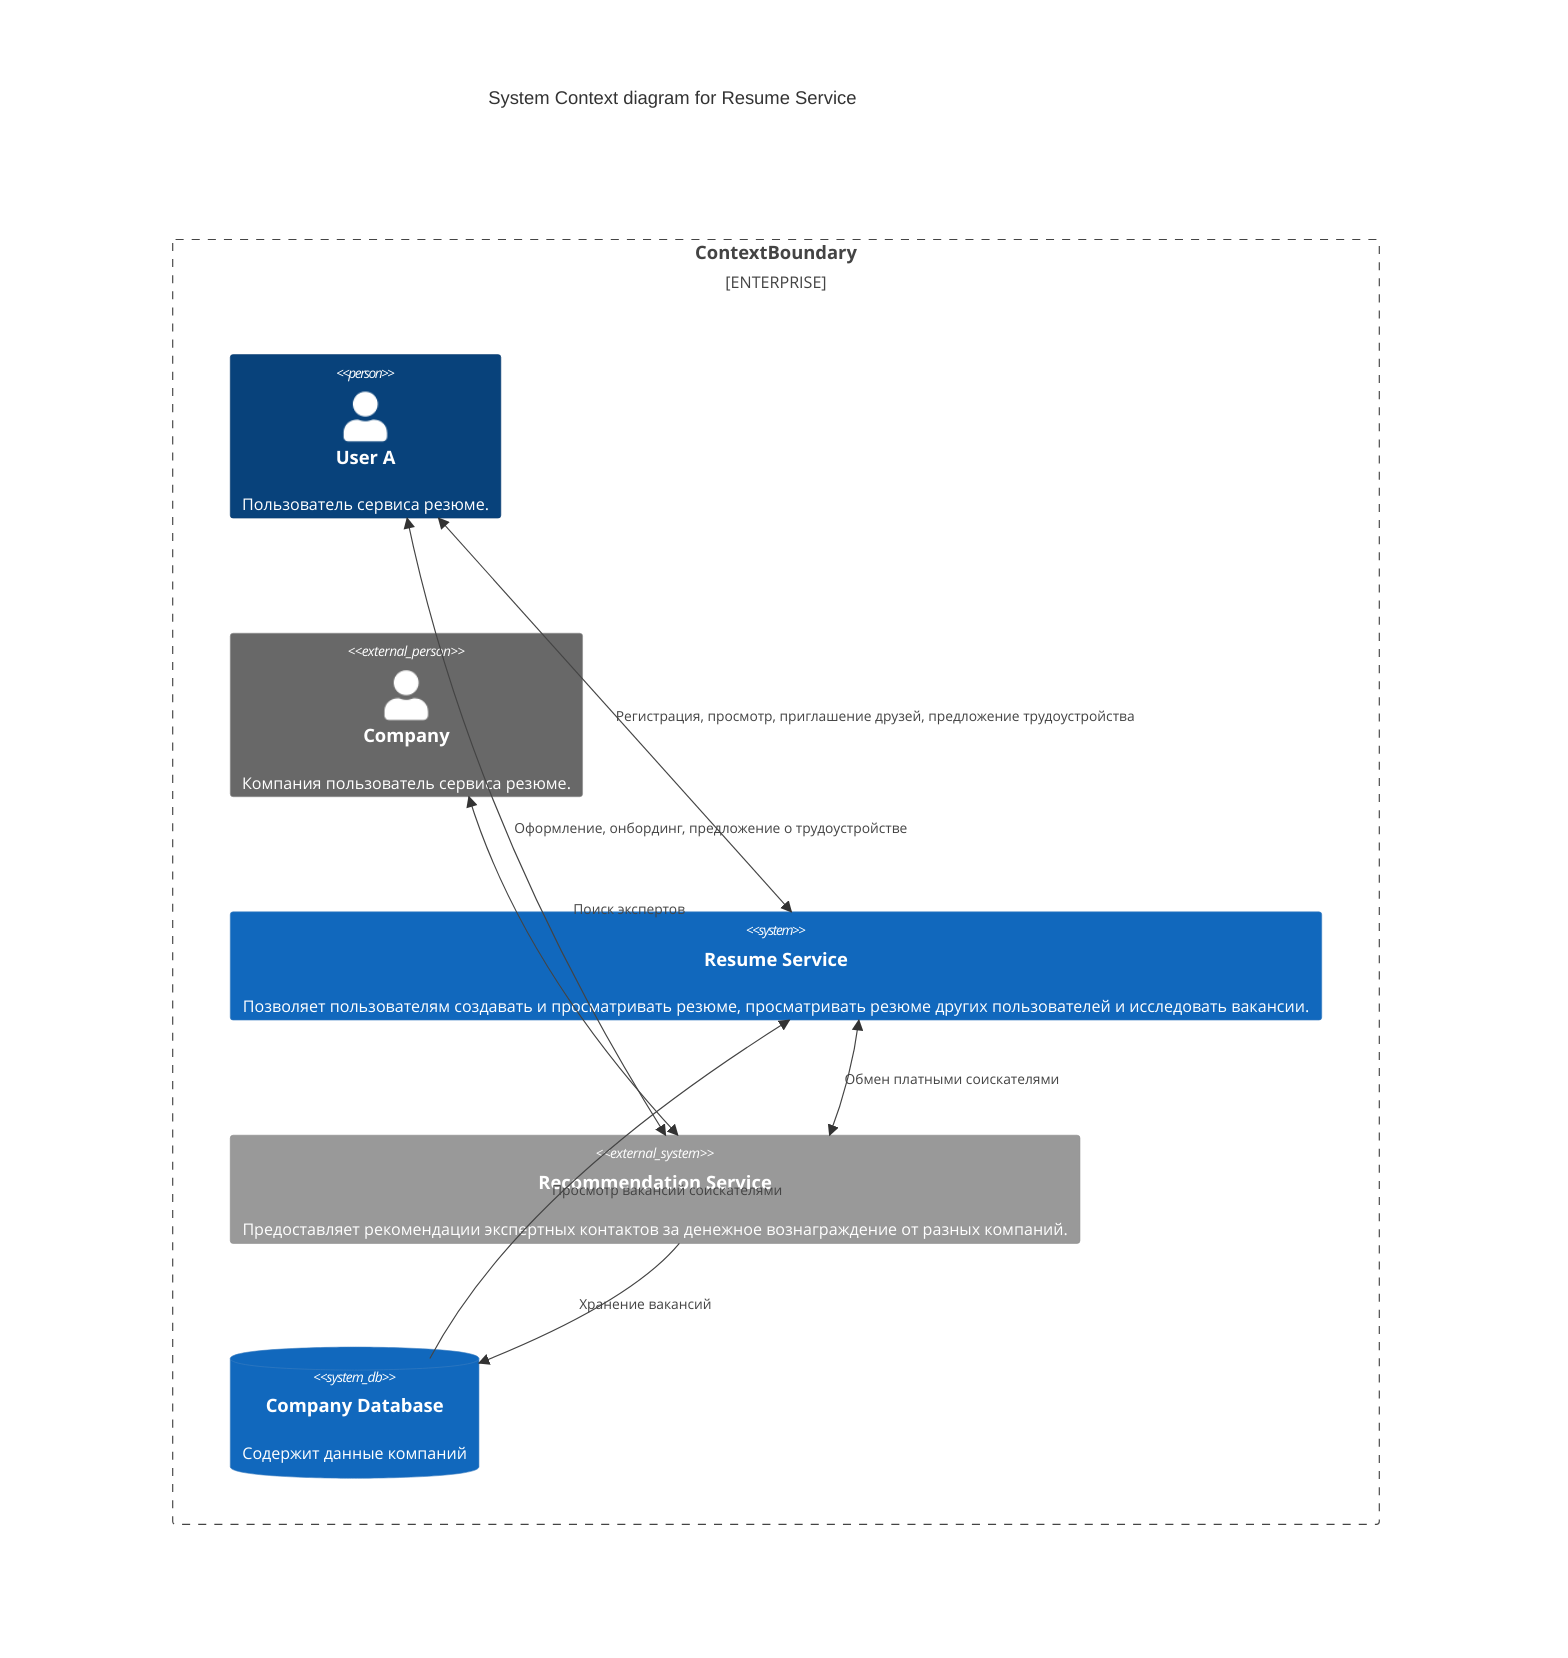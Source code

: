 C4Context
      title System Context diagram for Resume Service
      Enterprise_Boundary(b0, "ContextBoundary") {
        Person(userA, "User A", "Пользователь сервиса резюме.")
        Person_Ext(Company, "Company", "Компания пользователь сервиса резюме.")
        System(resumeService, "Resume Service", "Позволяет пользователям создавать и просматривать резюме, просматривать резюме других пользователей и исследовать вакансии.")
        System_Ext(recommendationService, "Recommendation Service", "Предоставляет рекомендации экспертных контактов за денежное вознаграждение от разных компаний.")
        SystemDb(CompanyDatabase, "Company Database", "Содержит данные компаний")
}

BiRel(userA, resumeService, "Регистрация, просмотр, приглашение друзей, предложение трудоустройства")
BiRel(userA, recommendationService, "Оформление, онбординг, предложение о трудоустройстве")
UpdateRelStyle(userA, recommendationService, $offsetY="0", $offsetX="-20")
BiRel(Company, recommendationService, "Поиск экспертов")
UpdateRelStyle(Company, recommendationService, $offsetY="-50", $offsetX="0")
BiRel(resumeService, recommendationService, "Обмен платными соискателями")
Rel(recommendationService, CompanyDatabase, "Хранение вакансий")
Rel(CompanyDatabase, resumeService, "Просмотр вакансий соискателями")
UpdateRelStyle(CompanyDatabase, resumeService, $offsetY="0", $offsetX="-50")



UpdateLayoutConfig($c4ShapeInRow="3", $c4BoundaryInRow="1")